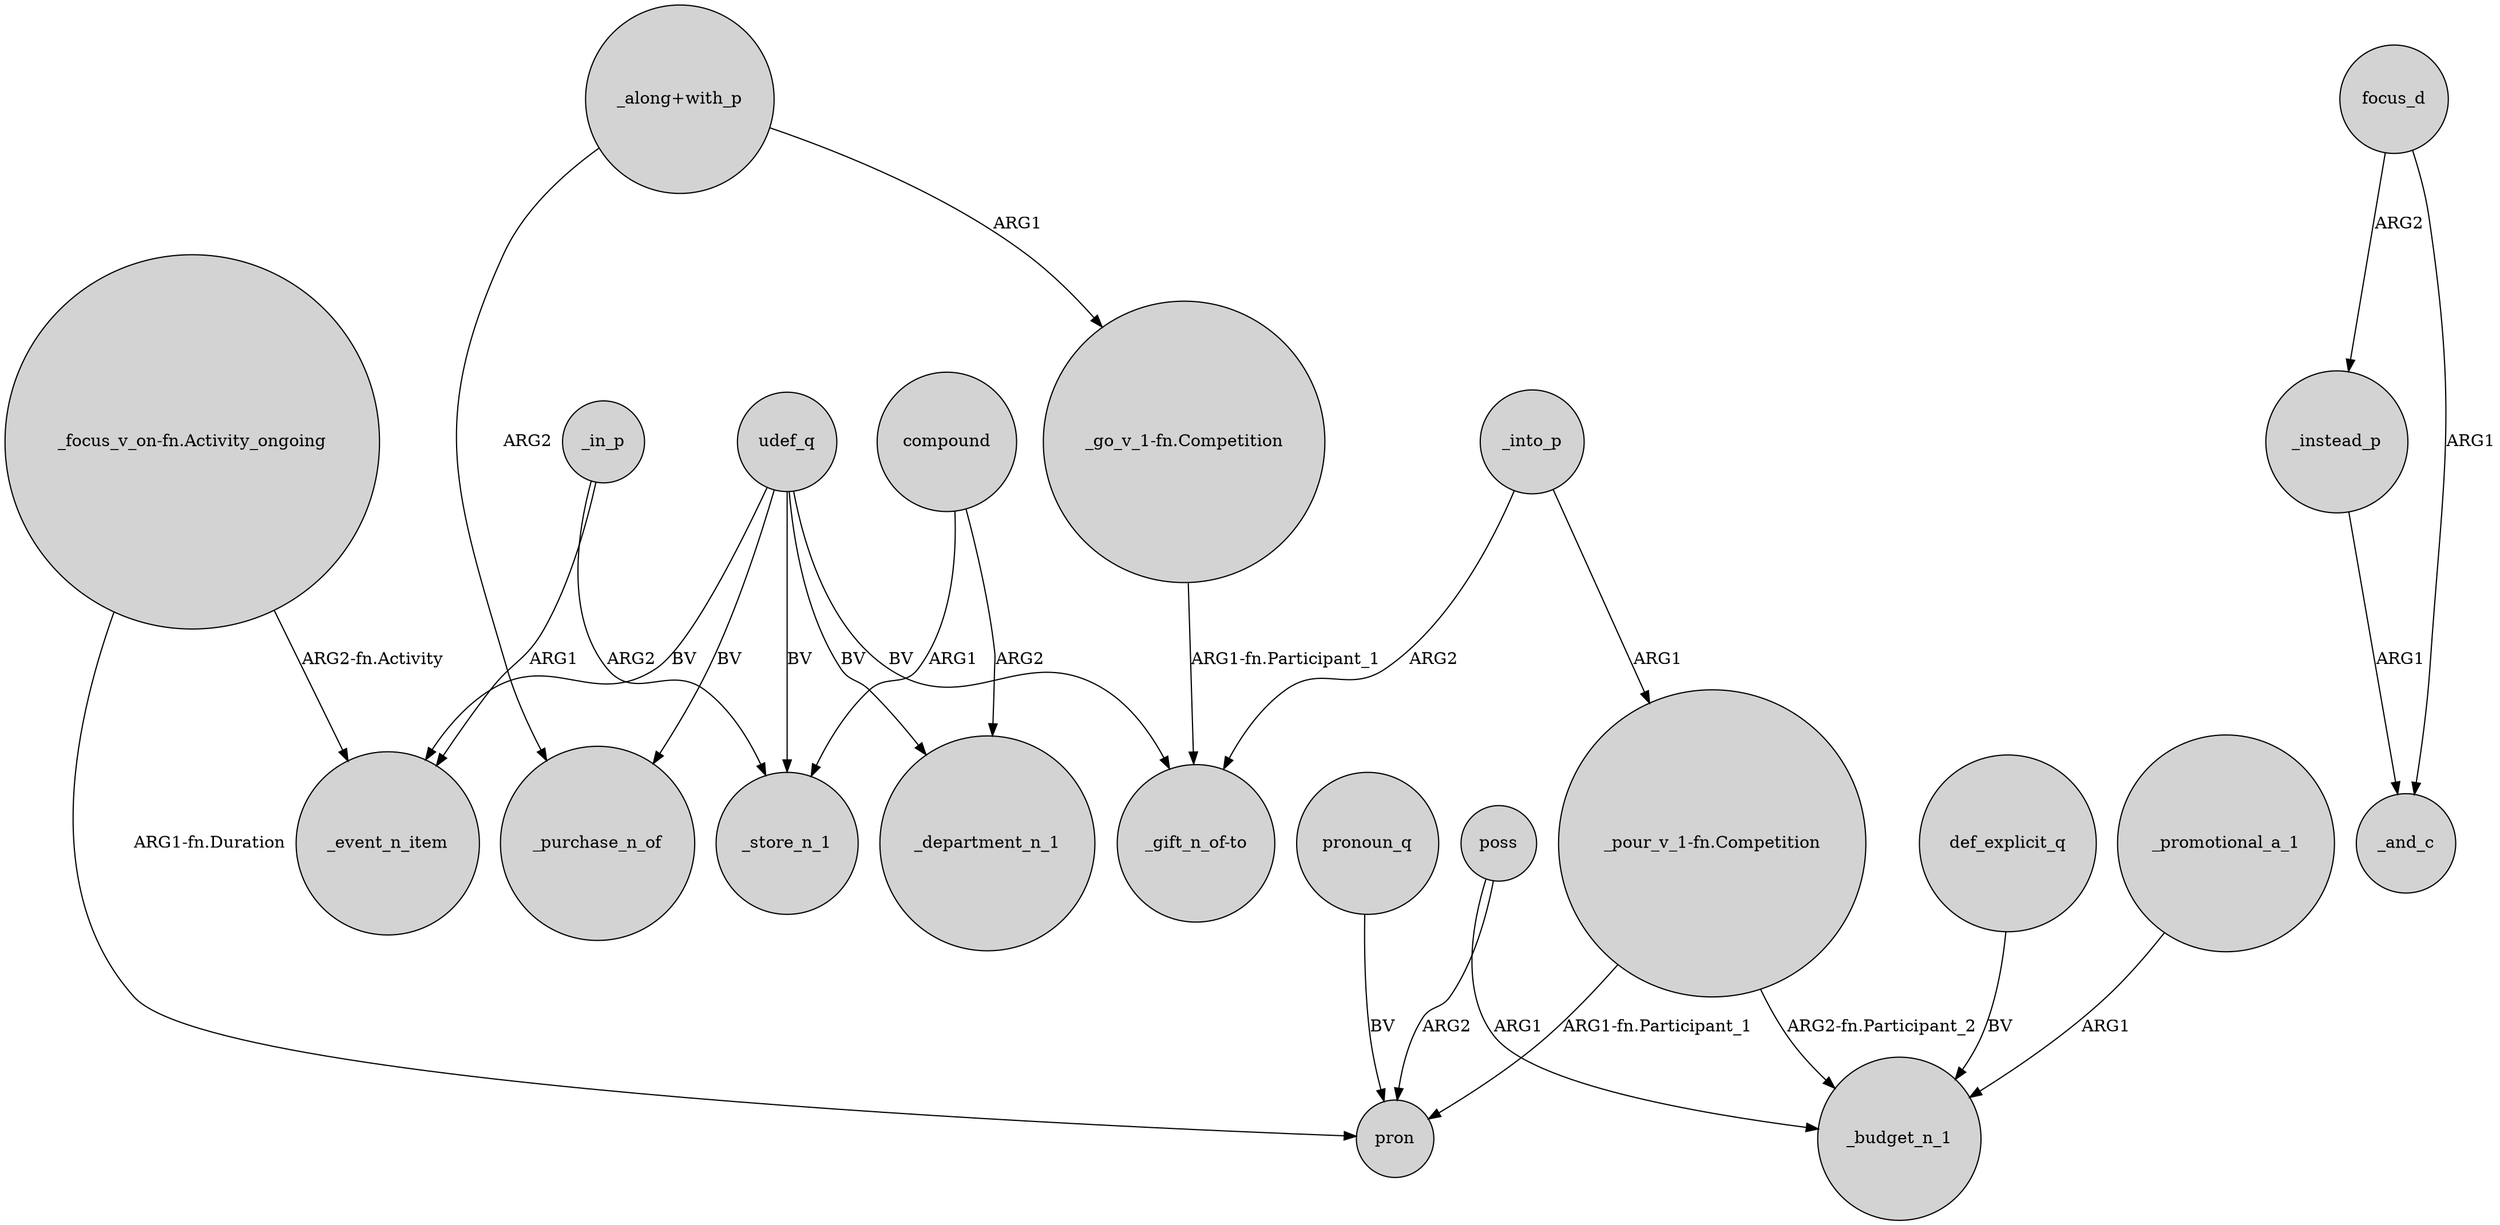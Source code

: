 digraph {
	node [shape=circle style=filled]
	_in_p -> _event_n_item [label=ARG1]
	udef_q -> _event_n_item [label=BV]
	"_pour_v_1-fn.Competition" -> pron [label="ARG1-fn.Participant_1"]
	"_pour_v_1-fn.Competition" -> _budget_n_1 [label="ARG2-fn.Participant_2"]
	_into_p -> "_gift_n_of-to" [label=ARG2]
	"_along+with_p" -> _purchase_n_of [label=ARG2]
	focus_d -> _instead_p [label=ARG2]
	_in_p -> _store_n_1 [label=ARG2]
	"_go_v_1-fn.Competition" -> "_gift_n_of-to" [label="ARG1-fn.Participant_1"]
	"_along+with_p" -> "_go_v_1-fn.Competition" [label=ARG1]
	_instead_p -> _and_c [label=ARG1]
	udef_q -> _department_n_1 [label=BV]
	def_explicit_q -> _budget_n_1 [label=BV]
	pronoun_q -> pron [label=BV]
	poss -> pron [label=ARG2]
	udef_q -> _store_n_1 [label=BV]
	"_focus_v_on-fn.Activity_ongoing" -> pron [label="ARG1-fn.Duration"]
	udef_q -> _purchase_n_of [label=BV]
	focus_d -> _and_c [label=ARG1]
	compound -> _store_n_1 [label=ARG1]
	_promotional_a_1 -> _budget_n_1 [label=ARG1]
	udef_q -> "_gift_n_of-to" [label=BV]
	"_focus_v_on-fn.Activity_ongoing" -> _event_n_item [label="ARG2-fn.Activity"]
	compound -> _department_n_1 [label=ARG2]
	_into_p -> "_pour_v_1-fn.Competition" [label=ARG1]
	poss -> _budget_n_1 [label=ARG1]
}
